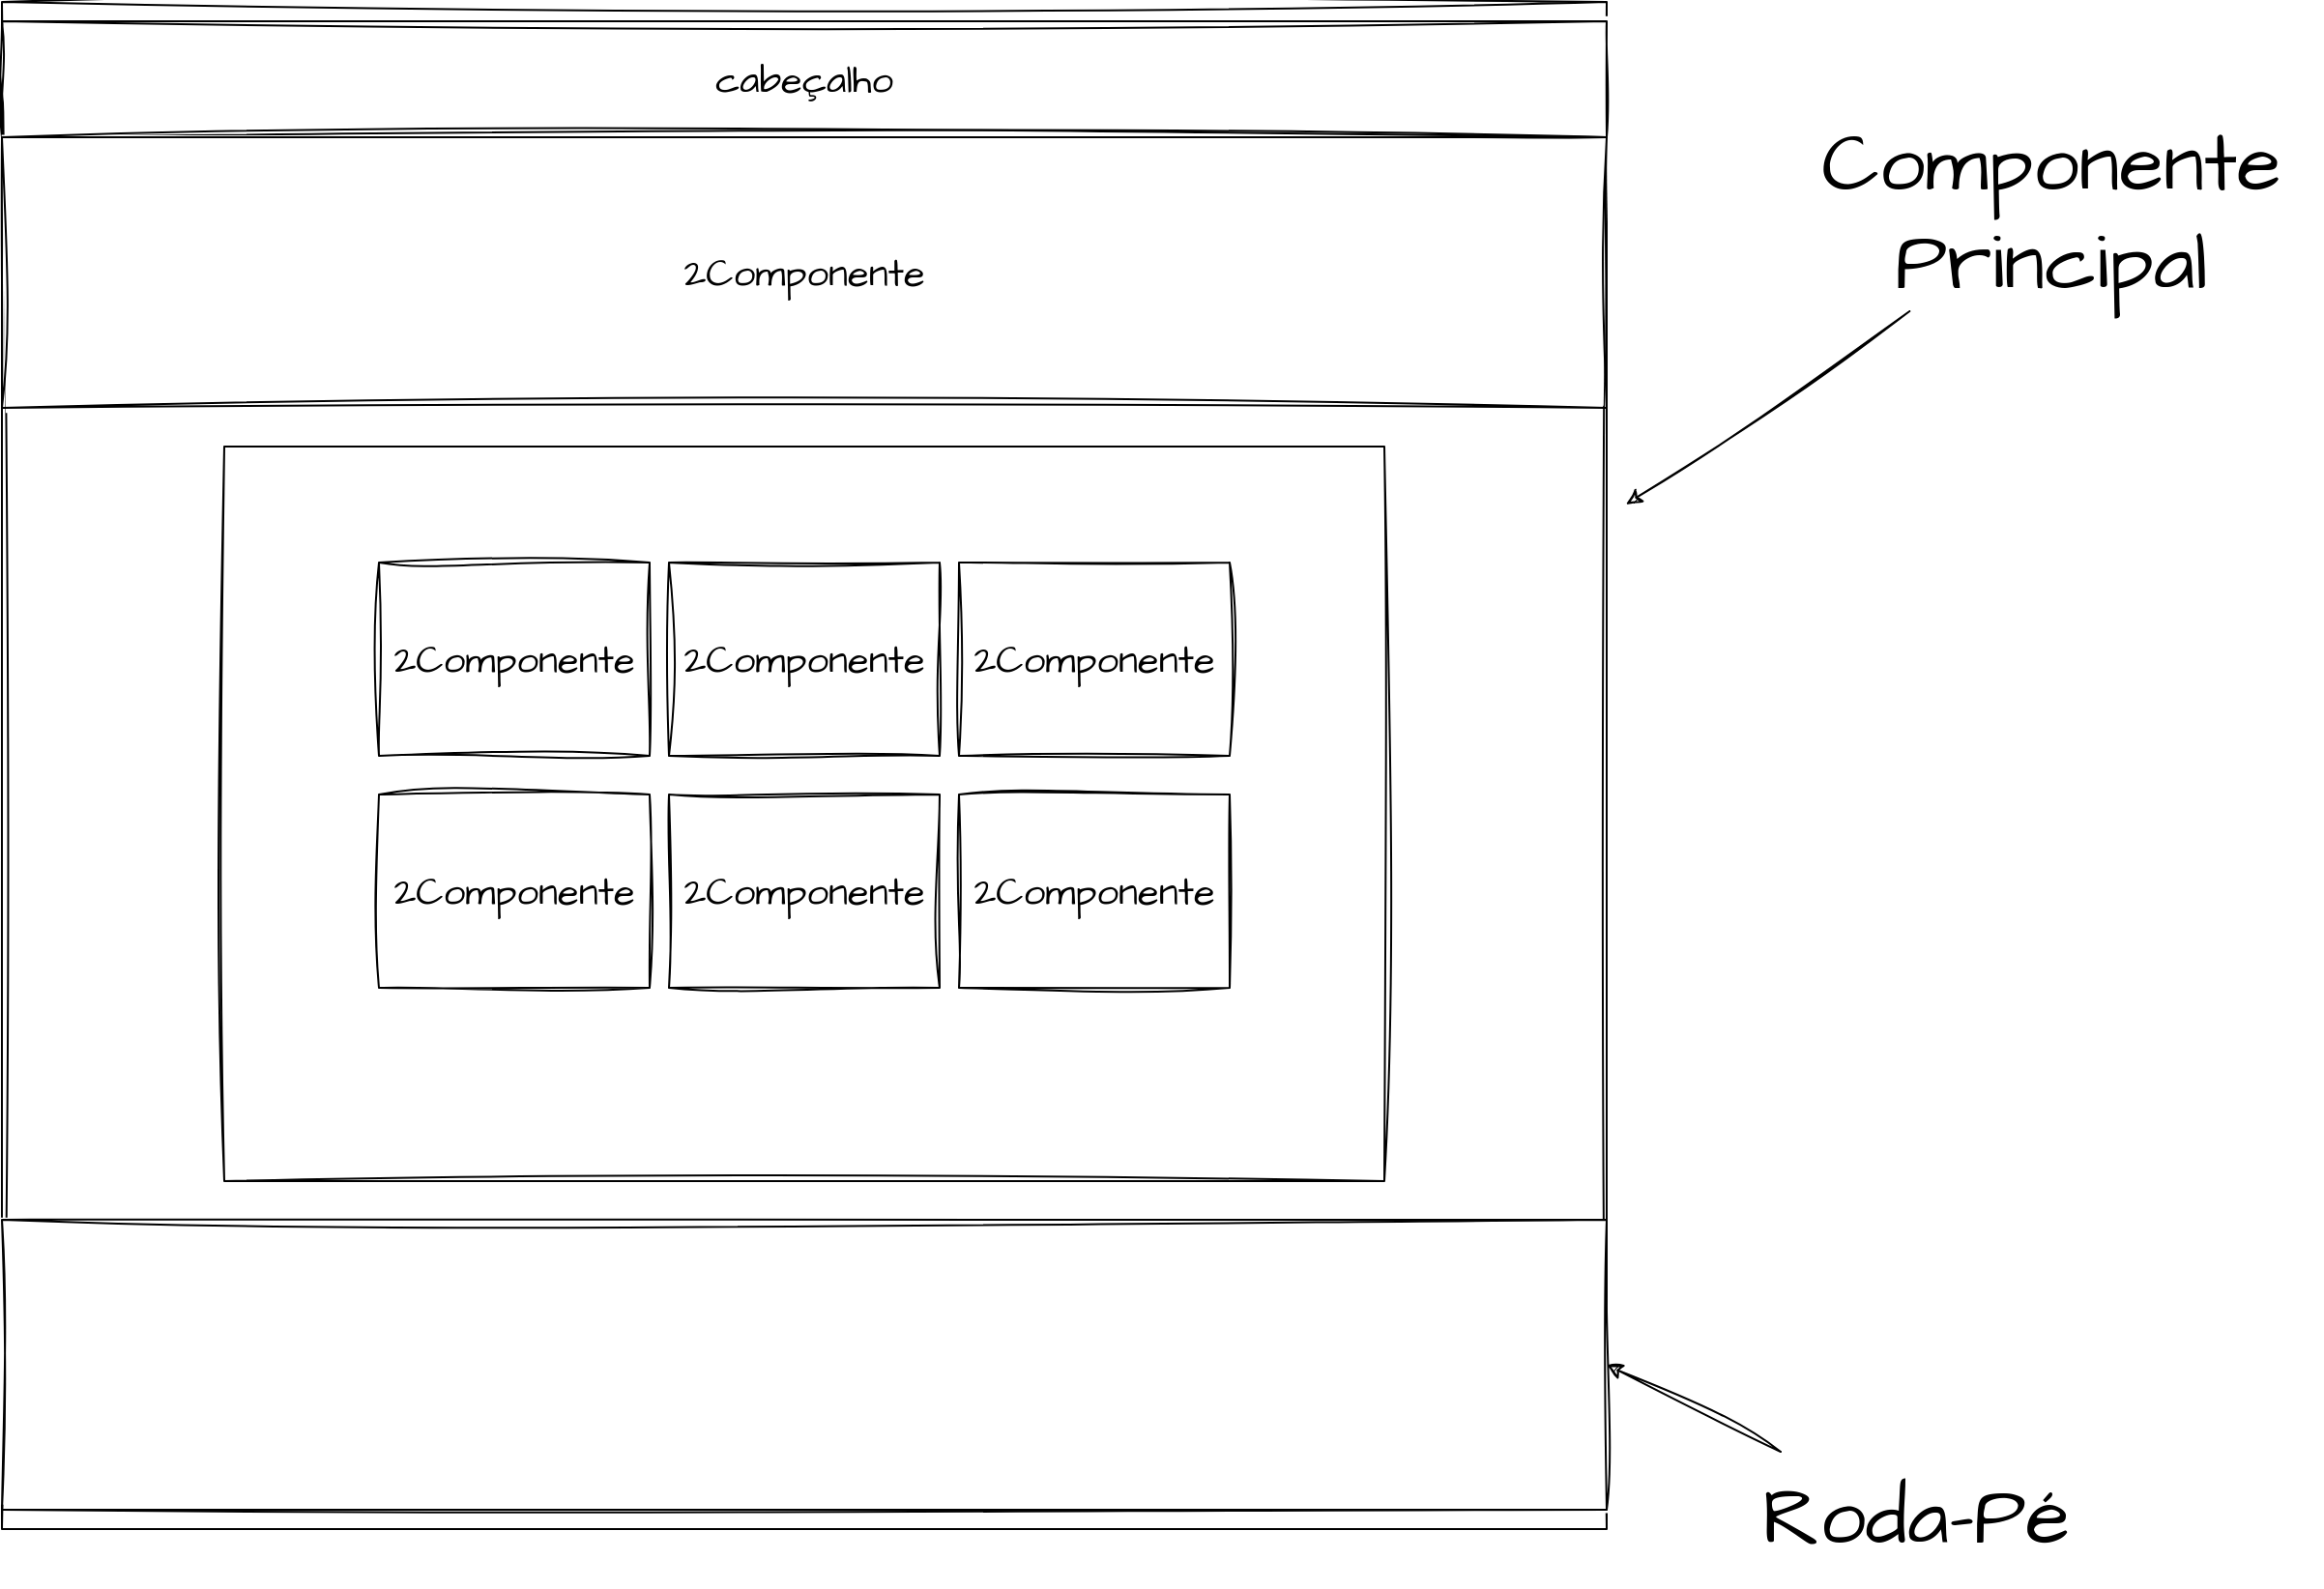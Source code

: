 <mxfile>
    <diagram id="4qUhrxAYHZLIajijR41k" name="Page-1">
        <mxGraphModel dx="1307" dy="622" grid="1" gridSize="10" guides="1" tooltips="1" connect="1" arrows="1" fold="1" page="1" pageScale="1" pageWidth="850" pageHeight="1100" math="0" shadow="0">
            <root>
                <mxCell id="0"/>
                <mxCell id="1" parent="0"/>
                <mxCell id="4" value="&lt;p&gt;&lt;br&gt;&lt;/p&gt;" style="rounded=0;whiteSpace=wrap;html=1;sketch=1;hachureGap=4;jiggle=2;curveFitting=1;fontFamily=Architects Daughter;fontSource=https%3A%2F%2Ffonts.googleapis.com%2Fcss%3Ffamily%3DArchitects%2BDaughter;fontSize=20;" parent="1" vertex="1">
                    <mxGeometry x="10" y="30" width="830" height="790" as="geometry"/>
                </mxCell>
                <mxCell id="9" style="edgeStyle=none;sketch=1;hachureGap=4;jiggle=2;curveFitting=1;html=1;fontFamily=Architects Daughter;fontSource=https%3A%2F%2Ffonts.googleapis.com%2Fcss%3Ffamily%3DArchitects%2BDaughter;fontSize=42;" parent="1" source="5" edge="1">
                    <mxGeometry relative="1" as="geometry">
                        <mxPoint x="850" y="290" as="targetPoint"/>
                    </mxGeometry>
                </mxCell>
                <mxCell id="5" value="&lt;font style=&quot;font-size: 42px;&quot;&gt;Componente&lt;br&gt;Principal&lt;br&gt;&lt;/font&gt;" style="text;html=1;strokeColor=none;fillColor=none;align=center;verticalAlign=middle;whiteSpace=wrap;rounded=0;sketch=1;hachureGap=4;jiggle=2;curveFitting=1;fontFamily=Architects Daughter;fontSource=https%3A%2F%2Ffonts.googleapis.com%2Fcss%3Ffamily%3DArchitects%2BDaughter;fontSize=20;" parent="1" vertex="1">
                    <mxGeometry x="930" y="90" width="280" height="100" as="geometry"/>
                </mxCell>
                <mxCell id="6" value="" style="rounded=0;whiteSpace=wrap;html=1;sketch=1;hachureGap=4;jiggle=2;curveFitting=1;fontFamily=Architects Daughter;fontSource=https%3A%2F%2Ffonts.googleapis.com%2Fcss%3Ffamily%3DArchitects%2BDaughter;fontSize=20;" parent="1" vertex="1">
                    <mxGeometry x="10" y="660" width="830" height="150" as="geometry"/>
                </mxCell>
                <mxCell id="10" style="edgeStyle=none;sketch=1;hachureGap=4;jiggle=2;curveFitting=1;html=1;entryX=1;entryY=0.5;entryDx=0;entryDy=0;fontFamily=Architects Daughter;fontSource=https%3A%2F%2Ffonts.googleapis.com%2Fcss%3Ffamily%3DArchitects%2BDaughter;fontSize=42;" parent="1" source="7" target="6" edge="1">
                    <mxGeometry relative="1" as="geometry"/>
                </mxCell>
                <mxCell id="7" value="&lt;font style=&quot;font-size: 42px;&quot;&gt;Roda-Pé&lt;/font&gt;" style="text;html=1;strokeColor=none;fillColor=none;align=center;verticalAlign=middle;whiteSpace=wrap;rounded=0;sketch=1;hachureGap=4;jiggle=2;curveFitting=1;fontFamily=Architects Daughter;fontSource=https%3A%2F%2Ffonts.googleapis.com%2Fcss%3Ffamily%3DArchitects%2BDaughter;fontSize=20;" parent="1" vertex="1">
                    <mxGeometry x="910" y="780" width="180" height="70" as="geometry"/>
                </mxCell>
                <mxCell id="12" value="&lt;p&gt;cabeçalho&lt;/p&gt;" style="rounded=0;whiteSpace=wrap;html=1;sketch=1;hachureGap=4;jiggle=2;curveFitting=1;fontFamily=Architects Daughter;fontSource=https%3A%2F%2Ffonts.googleapis.com%2Fcss%3Ffamily%3DArchitects%2BDaughter;fontSize=20;" vertex="1" parent="1">
                    <mxGeometry x="10" y="40" width="830" height="60" as="geometry"/>
                </mxCell>
                <mxCell id="13" value="&lt;p&gt;2Componente&lt;/p&gt;" style="rounded=0;whiteSpace=wrap;html=1;sketch=1;hachureGap=4;jiggle=2;curveFitting=1;fontFamily=Architects Daughter;fontSource=https%3A%2F%2Ffonts.googleapis.com%2Fcss%3Ffamily%3DArchitects%2BDaughter;fontSize=20;" vertex="1" parent="1">
                    <mxGeometry x="10" y="100" width="830" height="140" as="geometry"/>
                </mxCell>
                <mxCell id="14" value="&lt;p&gt;&lt;br&gt;&lt;/p&gt;" style="rounded=0;whiteSpace=wrap;html=1;sketch=1;hachureGap=4;jiggle=2;curveFitting=1;fontFamily=Architects Daughter;fontSource=https%3A%2F%2Ffonts.googleapis.com%2Fcss%3Ffamily%3DArchitects%2BDaughter;fontSize=20;" vertex="1" parent="1">
                    <mxGeometry x="125" y="260" width="600" height="380" as="geometry"/>
                </mxCell>
                <mxCell id="15" value="&lt;p&gt;2Componente&lt;/p&gt;" style="rounded=0;whiteSpace=wrap;html=1;sketch=1;hachureGap=4;jiggle=2;curveFitting=1;fontFamily=Architects Daughter;fontSource=https%3A%2F%2Ffonts.googleapis.com%2Fcss%3Ffamily%3DArchitects%2BDaughter;fontSize=20;" vertex="1" parent="1">
                    <mxGeometry x="205" y="320" width="140" height="100" as="geometry"/>
                </mxCell>
                <mxCell id="16" value="&lt;p&gt;2Componente&lt;/p&gt;" style="rounded=0;whiteSpace=wrap;html=1;sketch=1;hachureGap=4;jiggle=2;curveFitting=1;fontFamily=Architects Daughter;fontSource=https%3A%2F%2Ffonts.googleapis.com%2Fcss%3Ffamily%3DArchitects%2BDaughter;fontSize=20;" vertex="1" parent="1">
                    <mxGeometry x="355" y="320" width="140" height="100" as="geometry"/>
                </mxCell>
                <mxCell id="17" value="&lt;p&gt;2Componente&lt;/p&gt;" style="rounded=0;whiteSpace=wrap;html=1;sketch=1;hachureGap=4;jiggle=2;curveFitting=1;fontFamily=Architects Daughter;fontSource=https%3A%2F%2Ffonts.googleapis.com%2Fcss%3Ffamily%3DArchitects%2BDaughter;fontSize=20;" vertex="1" parent="1">
                    <mxGeometry x="505" y="320" width="140" height="100" as="geometry"/>
                </mxCell>
                <mxCell id="18" value="&lt;p&gt;2Componente&lt;/p&gt;" style="rounded=0;whiteSpace=wrap;html=1;sketch=1;hachureGap=4;jiggle=2;curveFitting=1;fontFamily=Architects Daughter;fontSource=https%3A%2F%2Ffonts.googleapis.com%2Fcss%3Ffamily%3DArchitects%2BDaughter;fontSize=20;" vertex="1" parent="1">
                    <mxGeometry x="205" y="440" width="140" height="100" as="geometry"/>
                </mxCell>
                <mxCell id="19" value="&lt;p&gt;2Componente&lt;/p&gt;" style="rounded=0;whiteSpace=wrap;html=1;sketch=1;hachureGap=4;jiggle=2;curveFitting=1;fontFamily=Architects Daughter;fontSource=https%3A%2F%2Ffonts.googleapis.com%2Fcss%3Ffamily%3DArchitects%2BDaughter;fontSize=20;" vertex="1" parent="1">
                    <mxGeometry x="355" y="440" width="140" height="100" as="geometry"/>
                </mxCell>
                <mxCell id="20" value="&lt;p&gt;2Componente&lt;/p&gt;" style="rounded=0;whiteSpace=wrap;html=1;sketch=1;hachureGap=4;jiggle=2;curveFitting=1;fontFamily=Architects Daughter;fontSource=https%3A%2F%2Ffonts.googleapis.com%2Fcss%3Ffamily%3DArchitects%2BDaughter;fontSize=20;" vertex="1" parent="1">
                    <mxGeometry x="505" y="440" width="140" height="100" as="geometry"/>
                </mxCell>
            </root>
        </mxGraphModel>
    </diagram>
    <diagram id="rhgJp8L_Cf2mZCc9lzyh" name="Page-2">
        <mxGraphModel dx="1599" dy="622" grid="1" gridSize="10" guides="1" tooltips="1" connect="1" arrows="1" fold="1" page="1" pageScale="1" pageWidth="850" pageHeight="1100" math="0" shadow="0">
            <root>
                <mxCell id="0"/>
                <mxCell id="1" parent="0"/>
                <mxCell id="YMdF1J9BvLcLEZ6vSs4g-1" value="" style="rounded=0;whiteSpace=wrap;html=1;sketch=1;hachureGap=4;jiggle=2;curveFitting=1;fontFamily=Architects Daughter;fontSource=https%3A%2F%2Ffonts.googleapis.com%2Fcss%3Ffamily%3DArchitects%2BDaughter;fontSize=42;fontStyle=1" vertex="1" parent="1">
                    <mxGeometry x="190" y="80" width="610" height="320" as="geometry"/>
                </mxCell>
                <mxCell id="YMdF1J9BvLcLEZ6vSs4g-2" value="banheiro" style="rounded=0;whiteSpace=wrap;html=1;sketch=1;hachureGap=4;jiggle=2;curveFitting=1;fontFamily=Architects Daughter;fontSource=https%3A%2F%2Ffonts.googleapis.com%2Fcss%3Ffamily%3DArchitects%2BDaughter;fontSize=42;fillColor=#1ba1e2;fontColor=#ffffff;strokeColor=#006EAF;fontStyle=0" vertex="1" parent="1">
                    <mxGeometry x="600" y="340" width="200" height="60" as="geometry"/>
                </mxCell>
                <mxCell id="YMdF1J9BvLcLEZ6vSs4g-11" value="escritorio" style="rounded=0;whiteSpace=wrap;html=1;sketch=1;hachureGap=4;jiggle=2;curveFitting=1;fontFamily=Architects Daughter;fontSource=https%3A%2F%2Ffonts.googleapis.com%2Fcss%3Ffamily%3DArchitects%2BDaughter;fontSize=42;fillColor=#1ba1e2;fontColor=#ffffff;strokeColor=#006EAF;" vertex="1" parent="1">
                    <mxGeometry x="600" y="80" width="200" height="60" as="geometry"/>
                </mxCell>
                <mxCell id="YMdF1J9BvLcLEZ6vSs4g-12" value="&lt;font style=&quot;font-size: 17px;&quot;&gt;closet&lt;/font&gt;" style="rounded=0;whiteSpace=wrap;html=1;sketch=1;hachureGap=4;jiggle=2;curveFitting=1;fontFamily=Architects Daughter;fontSource=https%3A%2F%2Ffonts.googleapis.com%2Fcss%3Ffamily%3DArchitects%2BDaughter;fontSize=42;fillColor=#6a00ff;fontColor=#ffffff;strokeColor=#3700CC;" vertex="1" parent="1">
                    <mxGeometry x="740" y="140" width="60" height="200" as="geometry"/>
                </mxCell>
                <mxCell id="YMdF1J9BvLcLEZ6vSs4g-13" value="serviços" style="rounded=0;whiteSpace=wrap;html=1;sketch=1;hachureGap=4;jiggle=2;curveFitting=1;fontFamily=Architects Daughter;fontSource=https%3A%2F%2Ffonts.googleapis.com%2Fcss%3Ffamily%3DArchitects%2BDaughter;fontSize=42;fillColor=#1ba1e2;fontColor=#ffffff;strokeColor=#006EAF;" vertex="1" parent="1">
                    <mxGeometry x="190" y="80" width="200" height="60" as="geometry"/>
                </mxCell>
                <mxCell id="YMdF1J9BvLcLEZ6vSs4g-14" value="&lt;font style=&quot;font-size: 25px;&quot;&gt;QuartoGde&lt;/font&gt;" style="rounded=0;html=1;sketch=1;hachureGap=4;jiggle=2;curveFitting=1;fontFamily=Architects Daughter;fontSource=https%3A%2F%2Ffonts.googleapis.com%2Fcss%3Ffamily%3DArchitects%2BDaughter;fontSize=17;labelBorderColor=none;labelBackgroundColor=none;whiteSpace=wrap;fontColor=default;" vertex="1" parent="1">
                    <mxGeometry x="410" y="230" width="140" height="40" as="geometry"/>
                </mxCell>
            </root>
        </mxGraphModel>
    </diagram>
</mxfile>